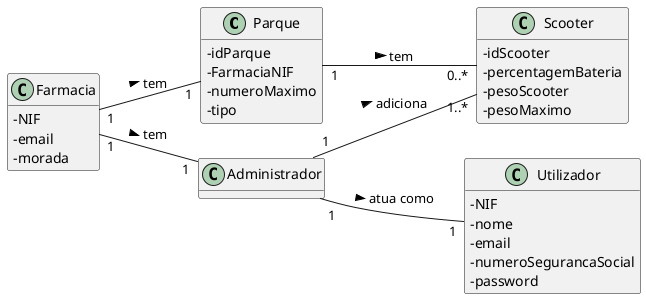 @startuml
skinparam classAttributeIconSize 0
hide methods
left to right direction

class Parque {
  -idParque
  -FarmaciaNIF  
  -numeroMaximo
  -tipo
}

class Farmacia {
  -NIF
  -email
  -morada
}

class Utilizador {
  -NIF
  -nome
  -email
  -numeroSegurancaSocial
  -password
}

class Scooter {
  -idScooter
  -percentagemBateria
  -pesoScooter
  -pesoMaximo
}

Administrador "1" -- "1" Utilizador: atua como >
Administrador "1" -- "1..*" Scooter: adiciona >
Farmacia "1" -- "1" Parque: tem >
Farmacia "1" -- "1" Administrador: tem >
Parque "1" -- "0..*" Scooter: tem > 

@enduml
